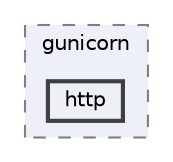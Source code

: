 digraph "C:/Users/LukeMabie/documents/Development/Password_Saver_Using_Django-master/venv/Lib/site-packages/gunicorn/http"
{
 // LATEX_PDF_SIZE
  bgcolor="transparent";
  edge [fontname=Helvetica,fontsize=10,labelfontname=Helvetica,labelfontsize=10];
  node [fontname=Helvetica,fontsize=10,shape=box,height=0.2,width=0.4];
  compound=true
  subgraph clusterdir_eb63ecbe7eb858a9b0f777008ab276b9 {
    graph [ bgcolor="#edf0f7", pencolor="grey50", label="gunicorn", fontname=Helvetica,fontsize=10 style="filled,dashed", URL="dir_eb63ecbe7eb858a9b0f777008ab276b9.html",tooltip=""]
  dir_00668afd2de700539206a923f9c7df0c [label="http", fillcolor="#edf0f7", color="grey25", style="filled,bold", URL="dir_00668afd2de700539206a923f9c7df0c.html",tooltip=""];
  }
}
